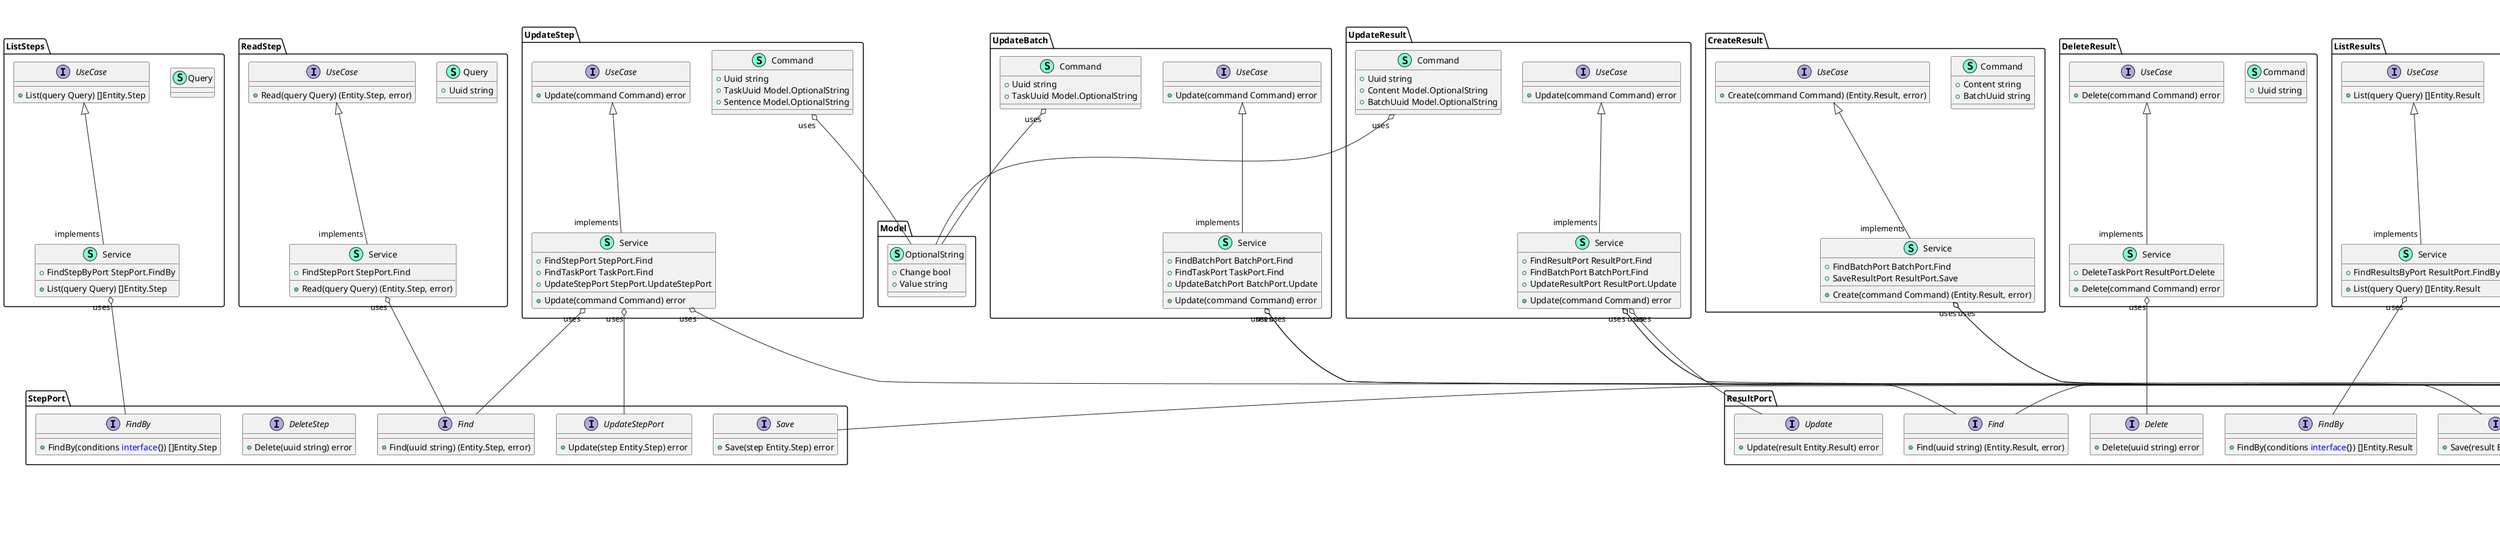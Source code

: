 @startuml
legend
<u><b>Legend</b></u>
Render Aggregations: true
Render Fields: true
Render Methods: true
Pritave Aggregations: true
end legend
namespace BatchPort {
    interface Delete  {
        + Delete(uuid string) error

    }
    interface Find  {
        + Find(uuid string) (Entity.Batch, error)

    }
    interface FindBy  {
        + FindBy(conditions <font color=blue>interface</font>{}) []Entity.Batch

    }
    interface Save  {
        + Save(batch Entity.Batch) error

    }
    interface Update  {
        + Update(result Entity.Batch) error

    }
}



namespace CallPort {
    interface Request  {
        + Request(task Entity.Task) Entity.Batch

    }
}



namespace Config {
    class App << (S,Aquamarine) >> {
        + ApiGrpc ApiGrcp.ApiGrpc

        - loadDotEnv() 
        - loadDb() *gorm.DB
        - loadLoop(db *gorm.DB) 
        - loadApiGrpc(db *gorm.DB) 

        + Run() 

    }
}


"Config.App""uses" o-- "ApiGrcp.ApiGrpc"

namespace CreateBatch {
    class Command << (S,Aquamarine) >> {
        + TaskUuid string

    }
    class Service << (S,Aquamarine) >> {
        + FindBatchPort TaskPort.Find
        + SaveBatchPort BatchPort.Save

        + Create(command Command) (Entity.Batch, error)

    }
    interface UseCase  {
        + Create(command Command) (Entity.Batch, error)

    }
}

"CreateBatch.UseCase" <|-- "implements""CreateBatch.Service"

"CreateBatch.Service""uses" o-- "BatchPort.Save"
"CreateBatch.Service""uses" o-- "TaskPort.Find"

namespace CreateResult {
    class Command << (S,Aquamarine) >> {
        + Content string
        + BatchUuid string

    }
    class Service << (S,Aquamarine) >> {
        + FindBatchPort BatchPort.Find
        + SaveResultPort ResultPort.Save

        + Create(command Command) (Entity.Result, error)

    }
    interface UseCase  {
        + Create(command Command) (Entity.Result, error)

    }
}

"CreateResult.UseCase" <|-- "implements""CreateResult.Service"

"CreateResult.Service""uses" o-- "BatchPort.Find"
"CreateResult.Service""uses" o-- "ResultPort.Save"

namespace CreateStep {
    class Command << (S,Aquamarine) >> {
        + TaskUuid string
        + Sentence string

    }
    class Service << (S,Aquamarine) >> {
        + FindTaskPort TaskPort.Find
        + SaveStepPort StepPort.Save

        + Create(command Command) (Entity.Step, error)

    }
    interface UseCase  {
        + Create(command Command) (Entity.Step, error)

    }
}

"CreateStep.UseCase" <|-- "implements""CreateStep.Service"

"CreateStep.Service""uses" o-- "StepPort.Save"
"CreateStep.Service""uses" o-- "TaskPort.Find"

namespace CreateTask {
    class Command << (S,Aquamarine) >> {
        + Host string
        + Port string
        + CommandSentences []string
        + Mode string
        + Status string
        + ExecutionMode string

    }
    class Service << (S,Aquamarine) >> {
        + SaveTaskPort TaskPort.Save

        + Create(command Command) (Entity.Task, error)

    }
    interface UseCase  {
        + Create(task Command) (Entity.Task, error)

    }
}

"CreateTask.UseCase" <|-- "implements""CreateTask.Service"

"CreateTask.Service""uses" o-- "TaskPort.Save"

namespace DeleteBatch {
    class Command << (S,Aquamarine) >> {
        + Uuid string

    }
    class Service << (S,Aquamarine) >> {
        + DeleteBatchPort BatchPort.Delete

        + Delete(command Command) error

    }
    interface UseCase  {
        + Delete(command Command) error

    }
}

"DeleteBatch.UseCase" <|-- "implements""DeleteBatch.Service"

"DeleteBatch.Service""uses" o-- "BatchPort.Delete"

namespace DeleteResult {
    class Command << (S,Aquamarine) >> {
        + Uuid string

    }
    class Service << (S,Aquamarine) >> {
        + DeleteTaskPort ResultPort.Delete

        + Delete(command Command) error

    }
    interface UseCase  {
        + Delete(command Command) error

    }
}

"DeleteResult.UseCase" <|-- "implements""DeleteResult.Service"

"DeleteResult.Service""uses" o-- "ResultPort.Delete"

namespace DeleteStep {
    class Command << (S,Aquamarine) >> {
        + Uuid string

    }
    class Service << (S,Aquamarine) >> {
        + DeleteStepPort TaskPort.Delete

        + Delete(command Command) error

    }
    interface UseCase  {
        + Delete(command Command) error

    }
}

"DeleteStep.UseCase" <|-- "implements""DeleteStep.Service"

"DeleteStep.Service""uses" o-- "TaskPort.Delete"

namespace DeleteTask {
    class Command << (S,Aquamarine) >> {
        + Uuid string

    }
    class Service << (S,Aquamarine) >> {
        + DeleteTaskPort TaskPort.Delete

        + Delete(command Command) error

    }
    interface UseCase  {
        + Delete(command Command) error

    }
}

"DeleteTask.UseCase" <|-- "implements""DeleteTask.Service"

"DeleteTask.Service""uses" o-- "TaskPort.Delete"

namespace Entity {
    class Batch << (S,Aquamarine) >> {
        + Uuid uuid.UUID
        + TaskUuid uuid.UUID
        + Results []Result
        + CreatedAt time.Time
        + UpdatedAt time.Time

        + AddResult(result Result) 

    }
    class Call << (S,Aquamarine) >> {
        + Command string

    }
    class Result << (S,Aquamarine) >> {
        + Uuid uuid.UUID
        + BatchUuid uuid.UUID
        + Content string

    }
    class Step << (S,Aquamarine) >> {
        + Uuid uuid.UUID
        + TaskUuid uuid.UUID
        + Sentence string

    }
    class Task << (S,Aquamarine) >> {
        + Uuid uuid.UUID
        + Host string
        + Port string
        + Steps []Step
        + Mode ValueObject.Modes
        + Status ValueObject.TaskStatus
        + ExecutionMode ValueObject.ExecutionMode

    }
}


"Entity.Batch""uses" o-- "Entity.Result"
"Entity.Batch""uses" o-- "time.Time"
"Entity.Batch""uses" o-- "uuid.UUID"
"Entity.Result""uses" o-- "uuid.UUID"
"Entity.Step""uses" o-- "uuid.UUID"
"Entity.Task""uses" o-- "Entity.Step"
"Entity.Task""uses" o-- "ValueObject.ExecutionMode"
"Entity.Task""uses" o-- "ValueObject.Modes"
"Entity.Task""uses" o-- "ValueObject.TaskStatus"
"Entity.Task""uses" o-- "uuid.UUID"

namespace ListBatches {
    class Query << (S,Aquamarine) >> {
    }
    class Service << (S,Aquamarine) >> {
        + FindBatchesByPort BatchPort.FindBy

        + List(query Query) []Entity.Batch

    }
    interface UseCase  {
        + List(query Query) []Entity.Batch

    }
}

"ListBatches.UseCase" <|-- "implements""ListBatches.Service"

"ListBatches.Service""uses" o-- "BatchPort.FindBy"

namespace ListResults {
    class Query << (S,Aquamarine) >> {
    }
    class Service << (S,Aquamarine) >> {
        + FindResultsByPort ResultPort.FindBy

        + List(query Query) []Entity.Result

    }
    interface UseCase  {
        + List(query Query) []Entity.Result

    }
}

"ListResults.UseCase" <|-- "implements""ListResults.Service"

"ListResults.Service""uses" o-- "ResultPort.FindBy"

namespace ListSteps {
    class Query << (S,Aquamarine) >> {
    }
    class Service << (S,Aquamarine) >> {
        + FindStepByPort StepPort.FindBy

        + List(query Query) []Entity.Step

    }
    interface UseCase  {
        + List(query Query) []Entity.Step

    }
}

"ListSteps.UseCase" <|-- "implements""ListSteps.Service"

"ListSteps.Service""uses" o-- "StepPort.FindBy"

namespace ListTasks {
    class Query << (S,Aquamarine) >> {
    }
    class Service << (S,Aquamarine) >> {
        + FindTasksByPort TaskPort.FindBy

        + List(query Query) []Entity.Task

    }
    interface UseCase  {
        + List(query Query) []Entity.Task

    }
}

"ListTasks.UseCase" <|-- "implements""ListTasks.Service"

"ListTasks.Service""uses" o-- "TaskPort.FindBy"

namespace Loop {
    class Service << (S,Aquamarine) >> {
        - callRequestPort CallPort.Request
        - findTasksByPort TaskPort.FindBy
        - updateTaskPort TaskPort.Update
        - saveBatchPort BatchPort.Save
        - saveResultPort ResultPort.Save
        - exit bool

        - slot(wg *sync.WaitGroup, index int, task *Entity.Task) 
        - updateTaskStatus(index int, task *Entity.Task, status ValueObject.TaskStatus) 
        - saveResults(index int, resultBatch Entity.Batch) 
        - printTask(index int, task Entity.Task) 

        + GetExit() bool
        + Loop() error
        + Iteration() 

    }
    interface UseCase  {
        + Loop() error

    }
}

"Loop.UseCase" <|-- "implements""Loop.Service"

"Loop.Service""uses" o-- "BatchPort.Save"
"Loop.Service""uses" o-- "CallPort.Request"
"Loop.Service""uses" o-- "ResultPort.Save"
"Loop.Service""uses" o-- "TaskPort.FindBy"
"Loop.Service""uses" o-- "TaskPort.Update"

namespace Model {
    class OptionalString << (S,Aquamarine) >> {
        + Change bool
        + Value string

    }
}



namespace ReadBatch {
    class Query << (S,Aquamarine) >> {
        + Uuid string

    }
    class Service << (S,Aquamarine) >> {
        + FindBatchPort BatchPort.Find

        + Read(query Query) (Entity.Batch, error)

    }
    interface UseCase  {
        + Read(query Query) (Entity.Batch, error)

    }
}

"ReadBatch.UseCase" <|-- "implements""ReadBatch.Service"

"ReadBatch.Service""uses" o-- "BatchPort.Find"

namespace ReadResult {
    class Query << (S,Aquamarine) >> {
        + Uuid string

    }
    class Service << (S,Aquamarine) >> {
        + FindResultPort ResultPort.Find

        + Read(query Query) (Entity.Result, error)

    }
    interface UseCase  {
        + Read(query Query) (Entity.Result, error)

    }
}

"ReadResult.UseCase" <|-- "implements""ReadResult.Service"

"ReadResult.Service""uses" o-- "ResultPort.Find"

namespace ReadStep {
    class Query << (S,Aquamarine) >> {
        + Uuid string

    }
    class Service << (S,Aquamarine) >> {
        + FindStepPort StepPort.Find

        + Read(query Query) (Entity.Step, error)

    }
    interface UseCase  {
        + Read(query Query) (Entity.Step, error)

    }
}

"ReadStep.UseCase" <|-- "implements""ReadStep.Service"

"ReadStep.Service""uses" o-- "StepPort.Find"

namespace ReadTask {
    class Query << (S,Aquamarine) >> {
        + Uuid string

    }
    class Service << (S,Aquamarine) >> {
        + FindTaskPort TaskPort.Find

        + Read(query Query) (Entity.Task, error)

    }
    interface UseCase  {
        + Read(query Query) (Entity.Task, error)

    }
}

"ReadTask.UseCase" <|-- "implements""ReadTask.Service"

"ReadTask.Service""uses" o-- "TaskPort.Find"

namespace ResultPort {
    interface Delete  {
        + Delete(uuid string) error

    }
    interface Find  {
        + Find(uuid string) (Entity.Result, error)

    }
    interface FindBy  {
        + FindBy(conditions <font color=blue>interface</font>{}) []Entity.Result

    }
    interface Save  {
        + Save(result Entity.Result) error

    }
    interface Update  {
        + Update(result Entity.Result) error

    }
}



namespace StepPort {
    interface DeleteStep  {
        + Delete(uuid string) error

    }
    interface Find  {
        + Find(uuid string) (Entity.Step, error)

    }
    interface FindBy  {
        + FindBy(conditions <font color=blue>interface</font>{}) []Entity.Step

    }
    interface Save  {
        + Save(step Entity.Step) error

    }
    interface UpdateStepPort  {
        + Update(step Entity.Step) error

    }
}



namespace TaskPort {
    interface Delete  {
        + Delete(uuid string) error

    }
    interface Find  {
        + Find(uuid string) (Entity.Task, error)

    }
    interface FindBy  {
        + FindBy(conditions <font color=blue>interface</font>{}) []Entity.Task

    }
    interface Save  {
        + Save(task Entity.Task) error

    }
    interface Update  {
        + Update(task Entity.Task) error

    }
}



namespace UpdateBatch {
    class Command << (S,Aquamarine) >> {
        + Uuid string
        + TaskUuid Model.OptionalString

    }
    class Service << (S,Aquamarine) >> {
        + FindBatchPort BatchPort.Find
        + FindTaskPort TaskPort.Find
        + UpdateBatchPort BatchPort.Update

        + Update(command Command) error

    }
    interface UseCase  {
        + Update(command Command) error

    }
}

"UpdateBatch.UseCase" <|-- "implements""UpdateBatch.Service"

"UpdateBatch.Command""uses" o-- "Model.OptionalString"
"UpdateBatch.Service""uses" o-- "BatchPort.Find"
"UpdateBatch.Service""uses" o-- "BatchPort.Update"
"UpdateBatch.Service""uses" o-- "TaskPort.Find"

namespace UpdateResult {
    class Command << (S,Aquamarine) >> {
        + Uuid string
        + Content Model.OptionalString
        + BatchUuid Model.OptionalString

    }
    class Service << (S,Aquamarine) >> {
        + FindResultPort ResultPort.Find
        + FindBatchPort BatchPort.Find
        + UpdateResultPort ResultPort.Update

        + Update(command Command) error

    }
    interface UseCase  {
        + Update(command Command) error

    }
}

"UpdateResult.UseCase" <|-- "implements""UpdateResult.Service"

"UpdateResult.Command""uses" o-- "Model.OptionalString"
"UpdateResult.Service""uses" o-- "BatchPort.Find"
"UpdateResult.Service""uses" o-- "ResultPort.Find"
"UpdateResult.Service""uses" o-- "ResultPort.Update"

namespace UpdateStep {
    class Command << (S,Aquamarine) >> {
        + Uuid string
        + TaskUuid Model.OptionalString
        + Sentence Model.OptionalString

    }
    class Service << (S,Aquamarine) >> {
        + FindStepPort StepPort.Find
        + FindTaskPort TaskPort.Find
        + UpdateStepPort StepPort.UpdateStepPort

        + Update(command Command) error

    }
    interface UseCase  {
        + Update(command Command) error

    }
}

"UpdateStep.UseCase" <|-- "implements""UpdateStep.Service"

"UpdateStep.Command""uses" o-- "Model.OptionalString"
"UpdateStep.Service""uses" o-- "StepPort.Find"
"UpdateStep.Service""uses" o-- "StepPort.UpdateStepPort"
"UpdateStep.Service""uses" o-- "TaskPort.Find"

namespace UpdateTask {
    class Command << (S,Aquamarine) >> {
        + Uuid string
        + Host OptionalString
        + Port OptionalString
        + Mode OptionalString
        + Status OptionalString
        + ExecutionMode OptionalString

    }
    class OptionalString << (S,Aquamarine) >> {
        + Change bool
        + Value string

    }
    class Service << (S,Aquamarine) >> {
        + FindTaskPort TaskPort.Find
        + UpdateTaskPort TaskPort.Update

        + Update(command Command) error

    }
    interface UseCase  {
        + Update(command Command) error

    }
}

"UpdateTask.UseCase" <|-- "implements""UpdateTask.Service"

"UpdateTask.Command""uses" o-- "UpdateTask.OptionalString"
"UpdateTask.Service""uses" o-- "TaskPort.Find"
"UpdateTask.Service""uses" o-- "TaskPort.Update"

namespace ValueObject {
    class ExecutionMode << (S,Aquamarine) >> {
        + String() string

    }
    class Modes << (S,Aquamarine) >> {
        + String() string

    }
    class MyModes << (S,Aquamarine) >> {
        + UNARY() string

    }
    class StepVo << (S,Aquamarine) >> {
        + Sentence string

    }
    class TaskStatus << (S,Aquamarine) >> {
        + String() string

    }
    class ValueObject.ExecutionMode << (T, #FF7700) >>  {
    }
    class ValueObject.Modes << (T, #FF7700) >>  {
    }
    class ValueObject.TaskStatus << (T, #FF7700) >>  {
    }
}



"__builtin__.int" #.. "alias of""ValueObject.ExecutionMode"
"__builtin__.int" #.. "alias of""ValueObject.Modes"
"__builtin__.int" #.. "alias of""ValueObject.TaskStatus"
@enduml
